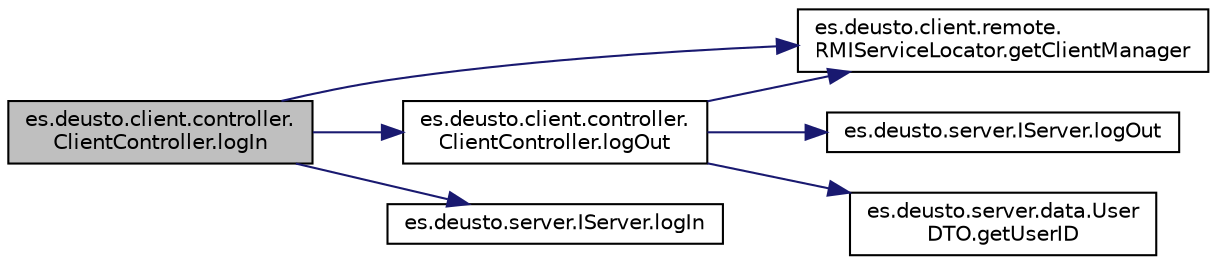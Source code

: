 digraph "es.deusto.client.controller.ClientController.logIn"
{
 // LATEX_PDF_SIZE
  edge [fontname="Helvetica",fontsize="10",labelfontname="Helvetica",labelfontsize="10"];
  node [fontname="Helvetica",fontsize="10",shape=record];
  rankdir="LR";
  Node31 [label="es.deusto.client.controller.\lClientController.logIn",height=0.2,width=0.4,color="black", fillcolor="grey75", style="filled", fontcolor="black",tooltip=" "];
  Node31 -> Node32 [color="midnightblue",fontsize="10",style="solid",fontname="Helvetica"];
  Node32 [label="es.deusto.client.controller.\lClientController.logOut",height=0.2,width=0.4,color="black", fillcolor="white", style="filled",URL="$classes_1_1deusto_1_1client_1_1controller_1_1_client_controller.html#a9379da9c24d71d3ebafaa44e0f858340",tooltip=" "];
  Node32 -> Node33 [color="midnightblue",fontsize="10",style="solid",fontname="Helvetica"];
  Node33 [label="es.deusto.client.remote.\lRMIServiceLocator.getClientManager",height=0.2,width=0.4,color="black", fillcolor="white", style="filled",URL="$classes_1_1deusto_1_1client_1_1remote_1_1_r_m_i_service_locator.html#ade08376a63a3e1a5ca512986e86478d5",tooltip=" "];
  Node32 -> Node34 [color="midnightblue",fontsize="10",style="solid",fontname="Helvetica"];
  Node34 [label="es.deusto.server.IServer.logOut",height=0.2,width=0.4,color="black", fillcolor="white", style="filled",URL="$interfacees_1_1deusto_1_1server_1_1_i_server.html#a479231082cae13f9c651c0ec2cb2cece",tooltip=" "];
  Node32 -> Node35 [color="midnightblue",fontsize="10",style="solid",fontname="Helvetica"];
  Node35 [label="es.deusto.server.data.User\lDTO.getUserID",height=0.2,width=0.4,color="black", fillcolor="white", style="filled",URL="$classes_1_1deusto_1_1server_1_1data_1_1_user_d_t_o.html#ae04b78d874974f7f3307b68fa2a15210",tooltip=" "];
  Node31 -> Node33 [color="midnightblue",fontsize="10",style="solid",fontname="Helvetica"];
  Node31 -> Node36 [color="midnightblue",fontsize="10",style="solid",fontname="Helvetica"];
  Node36 [label="es.deusto.server.IServer.logIn",height=0.2,width=0.4,color="black", fillcolor="white", style="filled",URL="$interfacees_1_1deusto_1_1server_1_1_i_server.html#a62db155ac744b9712e303ceea76a3560",tooltip=" "];
}
